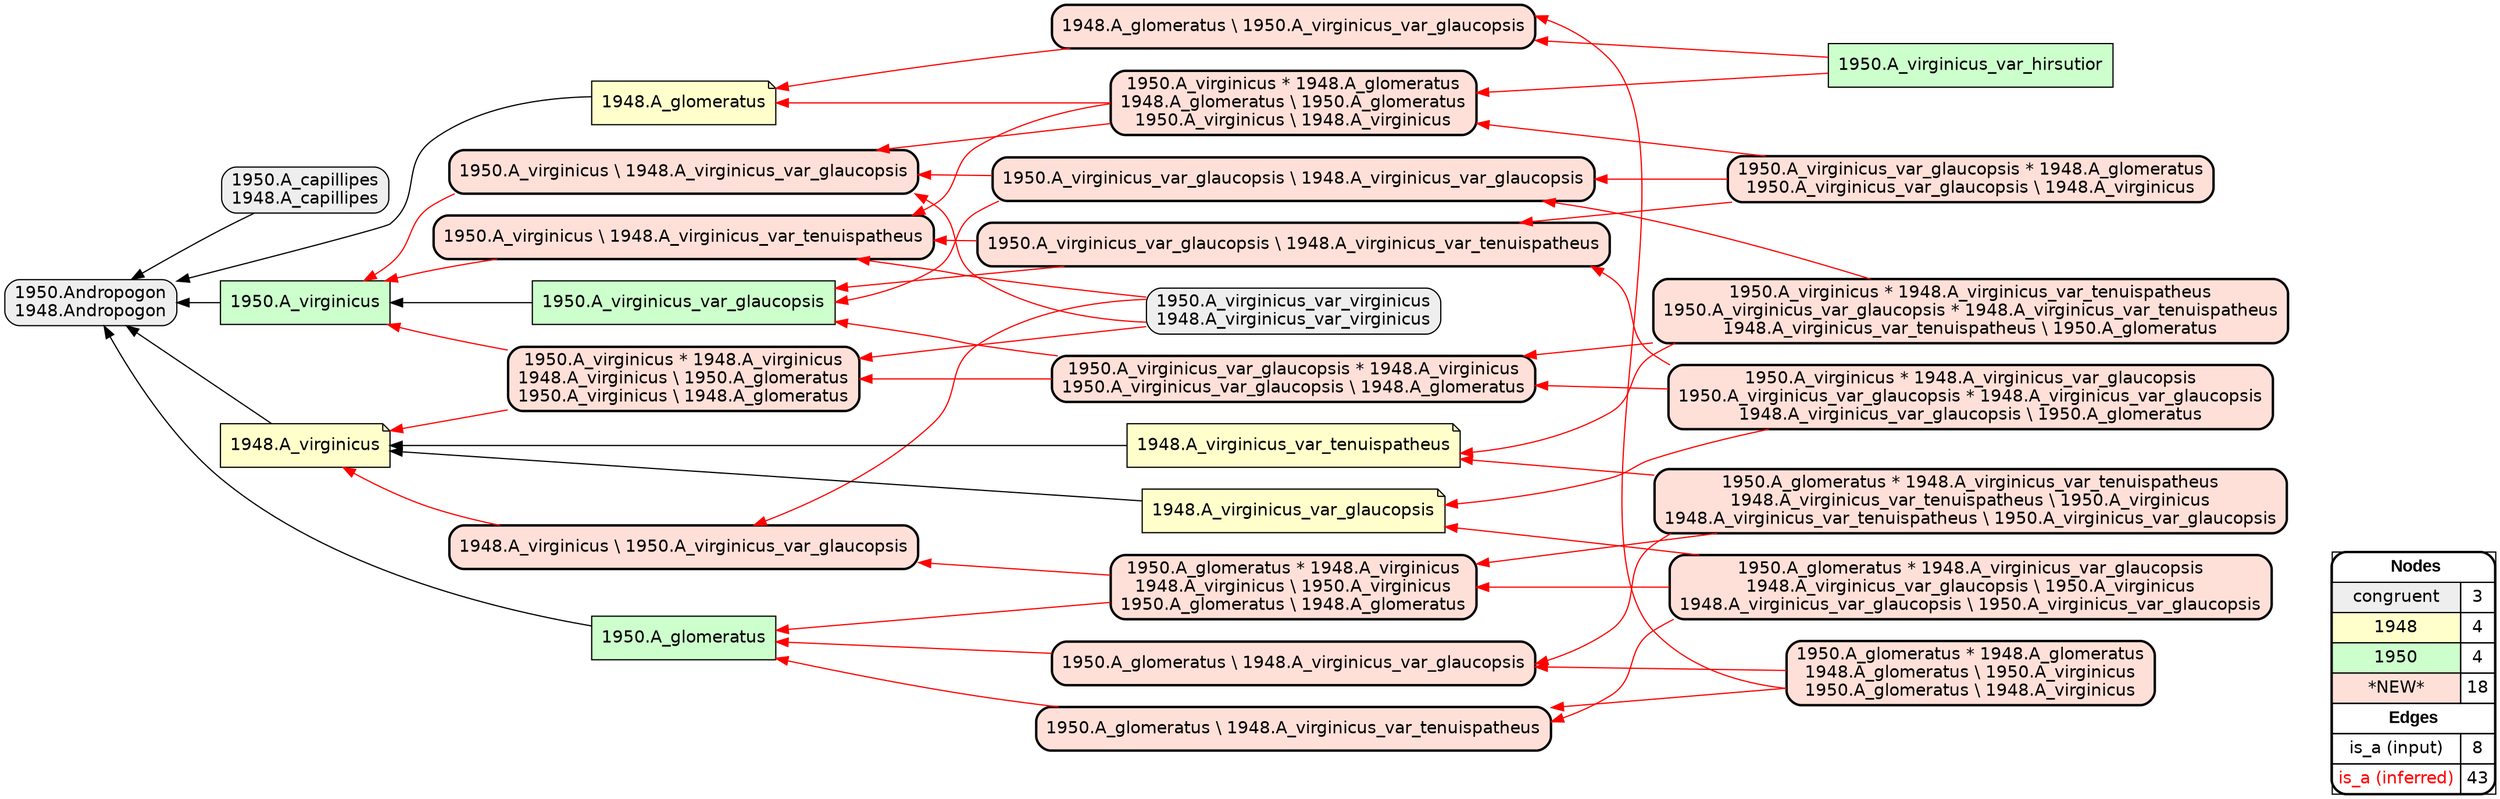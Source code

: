 digraph{
rankdir=RL
node[shape=box style="filled,rounded" fillcolor="#EEEEEE" fontname="helvetica"] 
"1950.Andropogon\n1948.Andropogon"
"1950.A_virginicus_var_virginicus\n1948.A_virginicus_var_virginicus"
"1950.A_capillipes\n1948.A_capillipes"
node[shape=note style=filled fillcolor="#FFFFCC" fontname="helvetica"] 
"1948.A_glomeratus"
"1948.A_virginicus"
"1948.A_virginicus_var_tenuispatheus"
"1948.A_virginicus_var_glaucopsis"
node[shape=box style=filled fillcolor="#CCFFCC" fontname="helvetica"] 
"1950.A_virginicus"
"1950.A_virginicus_var_glaucopsis"
"1950.A_glomeratus"
"1950.A_virginicus_var_hirsutior"
node[shape=box style="filled,rounded,bold" fillcolor="#FFE0D8" fontname="helvetica"] 
"1950.A_glomeratus * 1948.A_virginicus_var_glaucopsis\n1948.A_virginicus_var_glaucopsis \\ 1950.A_virginicus\n1948.A_virginicus_var_glaucopsis \\ 1950.A_virginicus_var_glaucopsis"
"1950.A_glomeratus * 1948.A_virginicus\n1948.A_virginicus \\ 1950.A_virginicus\n1950.A_glomeratus \\ 1948.A_glomeratus"
"1950.A_virginicus * 1948.A_virginicus_var_glaucopsis\n1950.A_virginicus_var_glaucopsis * 1948.A_virginicus_var_glaucopsis\n1948.A_virginicus_var_glaucopsis \\ 1950.A_glomeratus"
"1950.A_virginicus \\ 1948.A_virginicus_var_glaucopsis"
"1948.A_glomeratus \\ 1950.A_virginicus_var_glaucopsis"
"1950.A_glomeratus * 1948.A_glomeratus\n1948.A_glomeratus \\ 1950.A_virginicus\n1950.A_glomeratus \\ 1948.A_virginicus"
"1950.A_virginicus_var_glaucopsis \\ 1948.A_virginicus_var_tenuispatheus"
"1950.A_virginicus_var_glaucopsis * 1948.A_virginicus\n1950.A_virginicus_var_glaucopsis \\ 1948.A_glomeratus"
"1950.A_glomeratus \\ 1948.A_virginicus_var_tenuispatheus"
"1948.A_virginicus \\ 1950.A_virginicus_var_glaucopsis"
"1950.A_virginicus * 1948.A_glomeratus\n1948.A_glomeratus \\ 1950.A_glomeratus\n1950.A_virginicus \\ 1948.A_virginicus"
"1950.A_virginicus_var_glaucopsis \\ 1948.A_virginicus_var_glaucopsis"
"1950.A_glomeratus * 1948.A_virginicus_var_tenuispatheus\n1948.A_virginicus_var_tenuispatheus \\ 1950.A_virginicus\n1948.A_virginicus_var_tenuispatheus \\ 1950.A_virginicus_var_glaucopsis"
"1950.A_glomeratus \\ 1948.A_virginicus_var_glaucopsis"
"1950.A_virginicus_var_glaucopsis * 1948.A_glomeratus\n1950.A_virginicus_var_glaucopsis \\ 1948.A_virginicus"
"1950.A_virginicus * 1948.A_virginicus_var_tenuispatheus\n1950.A_virginicus_var_glaucopsis * 1948.A_virginicus_var_tenuispatheus\n1948.A_virginicus_var_tenuispatheus \\ 1950.A_glomeratus"
"1950.A_virginicus * 1948.A_virginicus\n1948.A_virginicus \\ 1950.A_glomeratus\n1950.A_virginicus \\ 1948.A_glomeratus"
"1950.A_virginicus \\ 1948.A_virginicus_var_tenuispatheus"
edge[arrowhead=normal style=dotted color="#000000" constraint=true penwidth=1]
edge[arrowhead=normal style=solid color="#000000" constraint=true penwidth=1]
"1948.A_virginicus" -> "1950.Andropogon\n1948.Andropogon"
"1948.A_virginicus_var_glaucopsis" -> "1948.A_virginicus"
"1948.A_virginicus_var_tenuispatheus" -> "1948.A_virginicus"
"1948.A_glomeratus" -> "1950.Andropogon\n1948.Andropogon"
"1950.A_glomeratus" -> "1950.Andropogon\n1948.Andropogon"
"1950.A_capillipes\n1948.A_capillipes" -> "1950.Andropogon\n1948.Andropogon"
"1950.A_virginicus" -> "1950.Andropogon\n1948.Andropogon"
"1950.A_virginicus_var_glaucopsis" -> "1950.A_virginicus"
edge[arrowhead=normal style=solid color="#FF0000" constraint=true penwidth=1]
"1950.A_glomeratus * 1948.A_virginicus_var_glaucopsis\n1948.A_virginicus_var_glaucopsis \\ 1950.A_virginicus\n1948.A_virginicus_var_glaucopsis \\ 1950.A_virginicus_var_glaucopsis" -> "1950.A_glomeratus * 1948.A_virginicus\n1948.A_virginicus \\ 1950.A_virginicus\n1950.A_glomeratus \\ 1948.A_glomeratus"
"1950.A_virginicus * 1948.A_virginicus\n1948.A_virginicus \\ 1950.A_glomeratus\n1950.A_virginicus \\ 1948.A_glomeratus" -> "1948.A_virginicus"
"1950.A_virginicus * 1948.A_virginicus_var_glaucopsis\n1950.A_virginicus_var_glaucopsis * 1948.A_virginicus_var_glaucopsis\n1948.A_virginicus_var_glaucopsis \\ 1950.A_glomeratus" -> "1948.A_virginicus_var_glaucopsis"
"1950.A_virginicus * 1948.A_virginicus_var_tenuispatheus\n1950.A_virginicus_var_glaucopsis * 1948.A_virginicus_var_tenuispatheus\n1948.A_virginicus_var_tenuispatheus \\ 1950.A_glomeratus" -> "1950.A_virginicus_var_glaucopsis * 1948.A_virginicus\n1950.A_virginicus_var_glaucopsis \\ 1948.A_glomeratus"
"1950.A_glomeratus * 1948.A_glomeratus\n1948.A_glomeratus \\ 1950.A_virginicus\n1950.A_glomeratus \\ 1948.A_virginicus" -> "1950.A_glomeratus \\ 1948.A_virginicus_var_glaucopsis"
"1950.A_virginicus_var_glaucopsis * 1948.A_virginicus\n1950.A_virginicus_var_glaucopsis \\ 1948.A_glomeratus" -> "1950.A_virginicus_var_glaucopsis"
"1950.A_virginicus_var_virginicus\n1948.A_virginicus_var_virginicus" -> "1950.A_virginicus * 1948.A_virginicus\n1948.A_virginicus \\ 1950.A_glomeratus\n1950.A_virginicus \\ 1948.A_glomeratus"
"1950.A_glomeratus * 1948.A_virginicus_var_glaucopsis\n1948.A_virginicus_var_glaucopsis \\ 1950.A_virginicus\n1948.A_virginicus_var_glaucopsis \\ 1950.A_virginicus_var_glaucopsis" -> "1950.A_glomeratus \\ 1948.A_virginicus_var_tenuispatheus"
"1950.A_glomeratus * 1948.A_glomeratus\n1948.A_glomeratus \\ 1950.A_virginicus\n1950.A_glomeratus \\ 1948.A_virginicus" -> "1948.A_glomeratus \\ 1950.A_virginicus_var_glaucopsis"
"1950.A_glomeratus * 1948.A_glomeratus\n1948.A_glomeratus \\ 1950.A_virginicus\n1950.A_glomeratus \\ 1948.A_virginicus" -> "1950.A_glomeratus \\ 1948.A_virginicus_var_tenuispatheus"
"1950.A_virginicus \\ 1948.A_virginicus_var_tenuispatheus" -> "1950.A_virginicus"
"1950.A_virginicus_var_hirsutior" -> "1950.A_virginicus * 1948.A_glomeratus\n1948.A_glomeratus \\ 1950.A_glomeratus\n1950.A_virginicus \\ 1948.A_virginicus"
"1950.A_virginicus_var_hirsutior" -> "1948.A_glomeratus \\ 1950.A_virginicus_var_glaucopsis"
"1950.A_virginicus * 1948.A_glomeratus\n1948.A_glomeratus \\ 1950.A_glomeratus\n1950.A_virginicus \\ 1948.A_virginicus" -> "1948.A_glomeratus"
"1950.A_virginicus * 1948.A_virginicus_var_glaucopsis\n1950.A_virginicus_var_glaucopsis * 1948.A_virginicus_var_glaucopsis\n1948.A_virginicus_var_glaucopsis \\ 1950.A_glomeratus" -> "1950.A_virginicus_var_glaucopsis \\ 1948.A_virginicus_var_tenuispatheus"
"1950.A_virginicus * 1948.A_glomeratus\n1948.A_glomeratus \\ 1950.A_glomeratus\n1950.A_virginicus \\ 1948.A_virginicus" -> "1950.A_virginicus \\ 1948.A_virginicus_var_tenuispatheus"
"1950.A_virginicus * 1948.A_virginicus_var_glaucopsis\n1950.A_virginicus_var_glaucopsis * 1948.A_virginicus_var_glaucopsis\n1948.A_virginicus_var_glaucopsis \\ 1950.A_glomeratus" -> "1950.A_virginicus_var_glaucopsis * 1948.A_virginicus\n1950.A_virginicus_var_glaucopsis \\ 1948.A_glomeratus"
"1950.A_glomeratus * 1948.A_virginicus_var_tenuispatheus\n1948.A_virginicus_var_tenuispatheus \\ 1950.A_virginicus\n1948.A_virginicus_var_tenuispatheus \\ 1950.A_virginicus_var_glaucopsis" -> "1950.A_glomeratus \\ 1948.A_virginicus_var_glaucopsis"
"1950.A_glomeratus * 1948.A_virginicus_var_tenuispatheus\n1948.A_virginicus_var_tenuispatheus \\ 1950.A_virginicus\n1948.A_virginicus_var_tenuispatheus \\ 1950.A_virginicus_var_glaucopsis" -> "1948.A_virginicus_var_tenuispatheus"
"1950.A_virginicus \\ 1948.A_virginicus_var_glaucopsis" -> "1950.A_virginicus"
"1950.A_virginicus_var_glaucopsis \\ 1948.A_virginicus_var_glaucopsis" -> "1950.A_virginicus \\ 1948.A_virginicus_var_glaucopsis"
"1950.A_glomeratus * 1948.A_virginicus\n1948.A_virginicus \\ 1950.A_virginicus\n1950.A_glomeratus \\ 1948.A_glomeratus" -> "1950.A_glomeratus"
"1950.A_glomeratus * 1948.A_virginicus_var_glaucopsis\n1948.A_virginicus_var_glaucopsis \\ 1950.A_virginicus\n1948.A_virginicus_var_glaucopsis \\ 1950.A_virginicus_var_glaucopsis" -> "1948.A_virginicus_var_glaucopsis"
"1950.A_glomeratus \\ 1948.A_virginicus_var_tenuispatheus" -> "1950.A_glomeratus"
"1950.A_virginicus_var_glaucopsis * 1948.A_virginicus\n1950.A_virginicus_var_glaucopsis \\ 1948.A_glomeratus" -> "1950.A_virginicus * 1948.A_virginicus\n1948.A_virginicus \\ 1950.A_glomeratus\n1950.A_virginicus \\ 1948.A_glomeratus"
"1950.A_virginicus_var_virginicus\n1948.A_virginicus_var_virginicus" -> "1948.A_virginicus \\ 1950.A_virginicus_var_glaucopsis"
"1950.A_virginicus * 1948.A_virginicus_var_tenuispatheus\n1950.A_virginicus_var_glaucopsis * 1948.A_virginicus_var_tenuispatheus\n1948.A_virginicus_var_tenuispatheus \\ 1950.A_glomeratus" -> "1948.A_virginicus_var_tenuispatheus"
"1948.A_glomeratus \\ 1950.A_virginicus_var_glaucopsis" -> "1948.A_glomeratus"
"1950.A_virginicus_var_glaucopsis \\ 1948.A_virginicus_var_tenuispatheus" -> "1950.A_virginicus_var_glaucopsis"
"1950.A_glomeratus \\ 1948.A_virginicus_var_glaucopsis" -> "1950.A_glomeratus"
"1950.A_virginicus_var_glaucopsis * 1948.A_glomeratus\n1950.A_virginicus_var_glaucopsis \\ 1948.A_virginicus" -> "1950.A_virginicus_var_glaucopsis \\ 1948.A_virginicus_var_glaucopsis"
"1950.A_virginicus_var_glaucopsis * 1948.A_glomeratus\n1950.A_virginicus_var_glaucopsis \\ 1948.A_virginicus" -> "1950.A_virginicus * 1948.A_glomeratus\n1948.A_glomeratus \\ 1950.A_glomeratus\n1950.A_virginicus \\ 1948.A_virginicus"
"1950.A_virginicus * 1948.A_virginicus_var_tenuispatheus\n1950.A_virginicus_var_glaucopsis * 1948.A_virginicus_var_tenuispatheus\n1948.A_virginicus_var_tenuispatheus \\ 1950.A_glomeratus" -> "1950.A_virginicus_var_glaucopsis \\ 1948.A_virginicus_var_glaucopsis"
"1950.A_virginicus_var_glaucopsis \\ 1948.A_virginicus_var_tenuispatheus" -> "1950.A_virginicus \\ 1948.A_virginicus_var_tenuispatheus"
"1950.A_virginicus_var_glaucopsis \\ 1948.A_virginicus_var_glaucopsis" -> "1950.A_virginicus_var_glaucopsis"
"1950.A_virginicus * 1948.A_glomeratus\n1948.A_glomeratus \\ 1950.A_glomeratus\n1950.A_virginicus \\ 1948.A_virginicus" -> "1950.A_virginicus \\ 1948.A_virginicus_var_glaucopsis"
"1950.A_virginicus_var_virginicus\n1948.A_virginicus_var_virginicus" -> "1950.A_virginicus \\ 1948.A_virginicus_var_tenuispatheus"
"1948.A_virginicus \\ 1950.A_virginicus_var_glaucopsis" -> "1948.A_virginicus"
"1950.A_virginicus_var_virginicus\n1948.A_virginicus_var_virginicus" -> "1950.A_virginicus \\ 1948.A_virginicus_var_glaucopsis"
"1950.A_glomeratus * 1948.A_virginicus\n1948.A_virginicus \\ 1950.A_virginicus\n1950.A_glomeratus \\ 1948.A_glomeratus" -> "1948.A_virginicus \\ 1950.A_virginicus_var_glaucopsis"
"1950.A_virginicus_var_glaucopsis * 1948.A_glomeratus\n1950.A_virginicus_var_glaucopsis \\ 1948.A_virginicus" -> "1950.A_virginicus_var_glaucopsis \\ 1948.A_virginicus_var_tenuispatheus"
"1950.A_virginicus * 1948.A_virginicus\n1948.A_virginicus \\ 1950.A_glomeratus\n1950.A_virginicus \\ 1948.A_glomeratus" -> "1950.A_virginicus"
"1950.A_glomeratus * 1948.A_virginicus_var_tenuispatheus\n1948.A_virginicus_var_tenuispatheus \\ 1950.A_virginicus\n1948.A_virginicus_var_tenuispatheus \\ 1950.A_virginicus_var_glaucopsis" -> "1950.A_glomeratus * 1948.A_virginicus\n1948.A_virginicus \\ 1950.A_virginicus\n1950.A_glomeratus \\ 1948.A_glomeratus"
node[shape=box] 
{rank=source Legend [fillcolor= white margin=0 label=< 
 <TABLE BORDER="0" CELLBORDER="1" CELLSPACING="0" CELLPADDING="4"> 
<TR> <TD COLSPAN="2"><font face="Arial Black"> Nodes</font></TD> </TR> 
<TR> 
 <TD bgcolor="#EEEEEE" fontname="helvetica">congruent</TD> 
 <TD>3</TD> 
 </TR> 
<TR> 
 <TD bgcolor="#FFFFCC" fontname="helvetica">1948</TD> 
 <TD>4</TD> 
 </TR> 
<TR> 
 <TD bgcolor="#CCFFCC" fontname="helvetica">1950</TD> 
 <TD>4</TD> 
 </TR> 
<TR> 
 <TD bgcolor="#FFE0D8" fontname="helvetica">*NEW*</TD> 
 <TD>18</TD> 
 </TR> 
<TR> <TD COLSPAN="2"><font face = "Arial Black"> Edges </font></TD> </TR> 
<TR> 
 <TD><font color ="#000000">is_a (input)</font></TD><TD>8</TD>
</TR>
<TR> 
 <TD><font color ="#FF0000">is_a (inferred)</font></TD><TD>43</TD>
</TR>
</TABLE> 
 >] } 
}